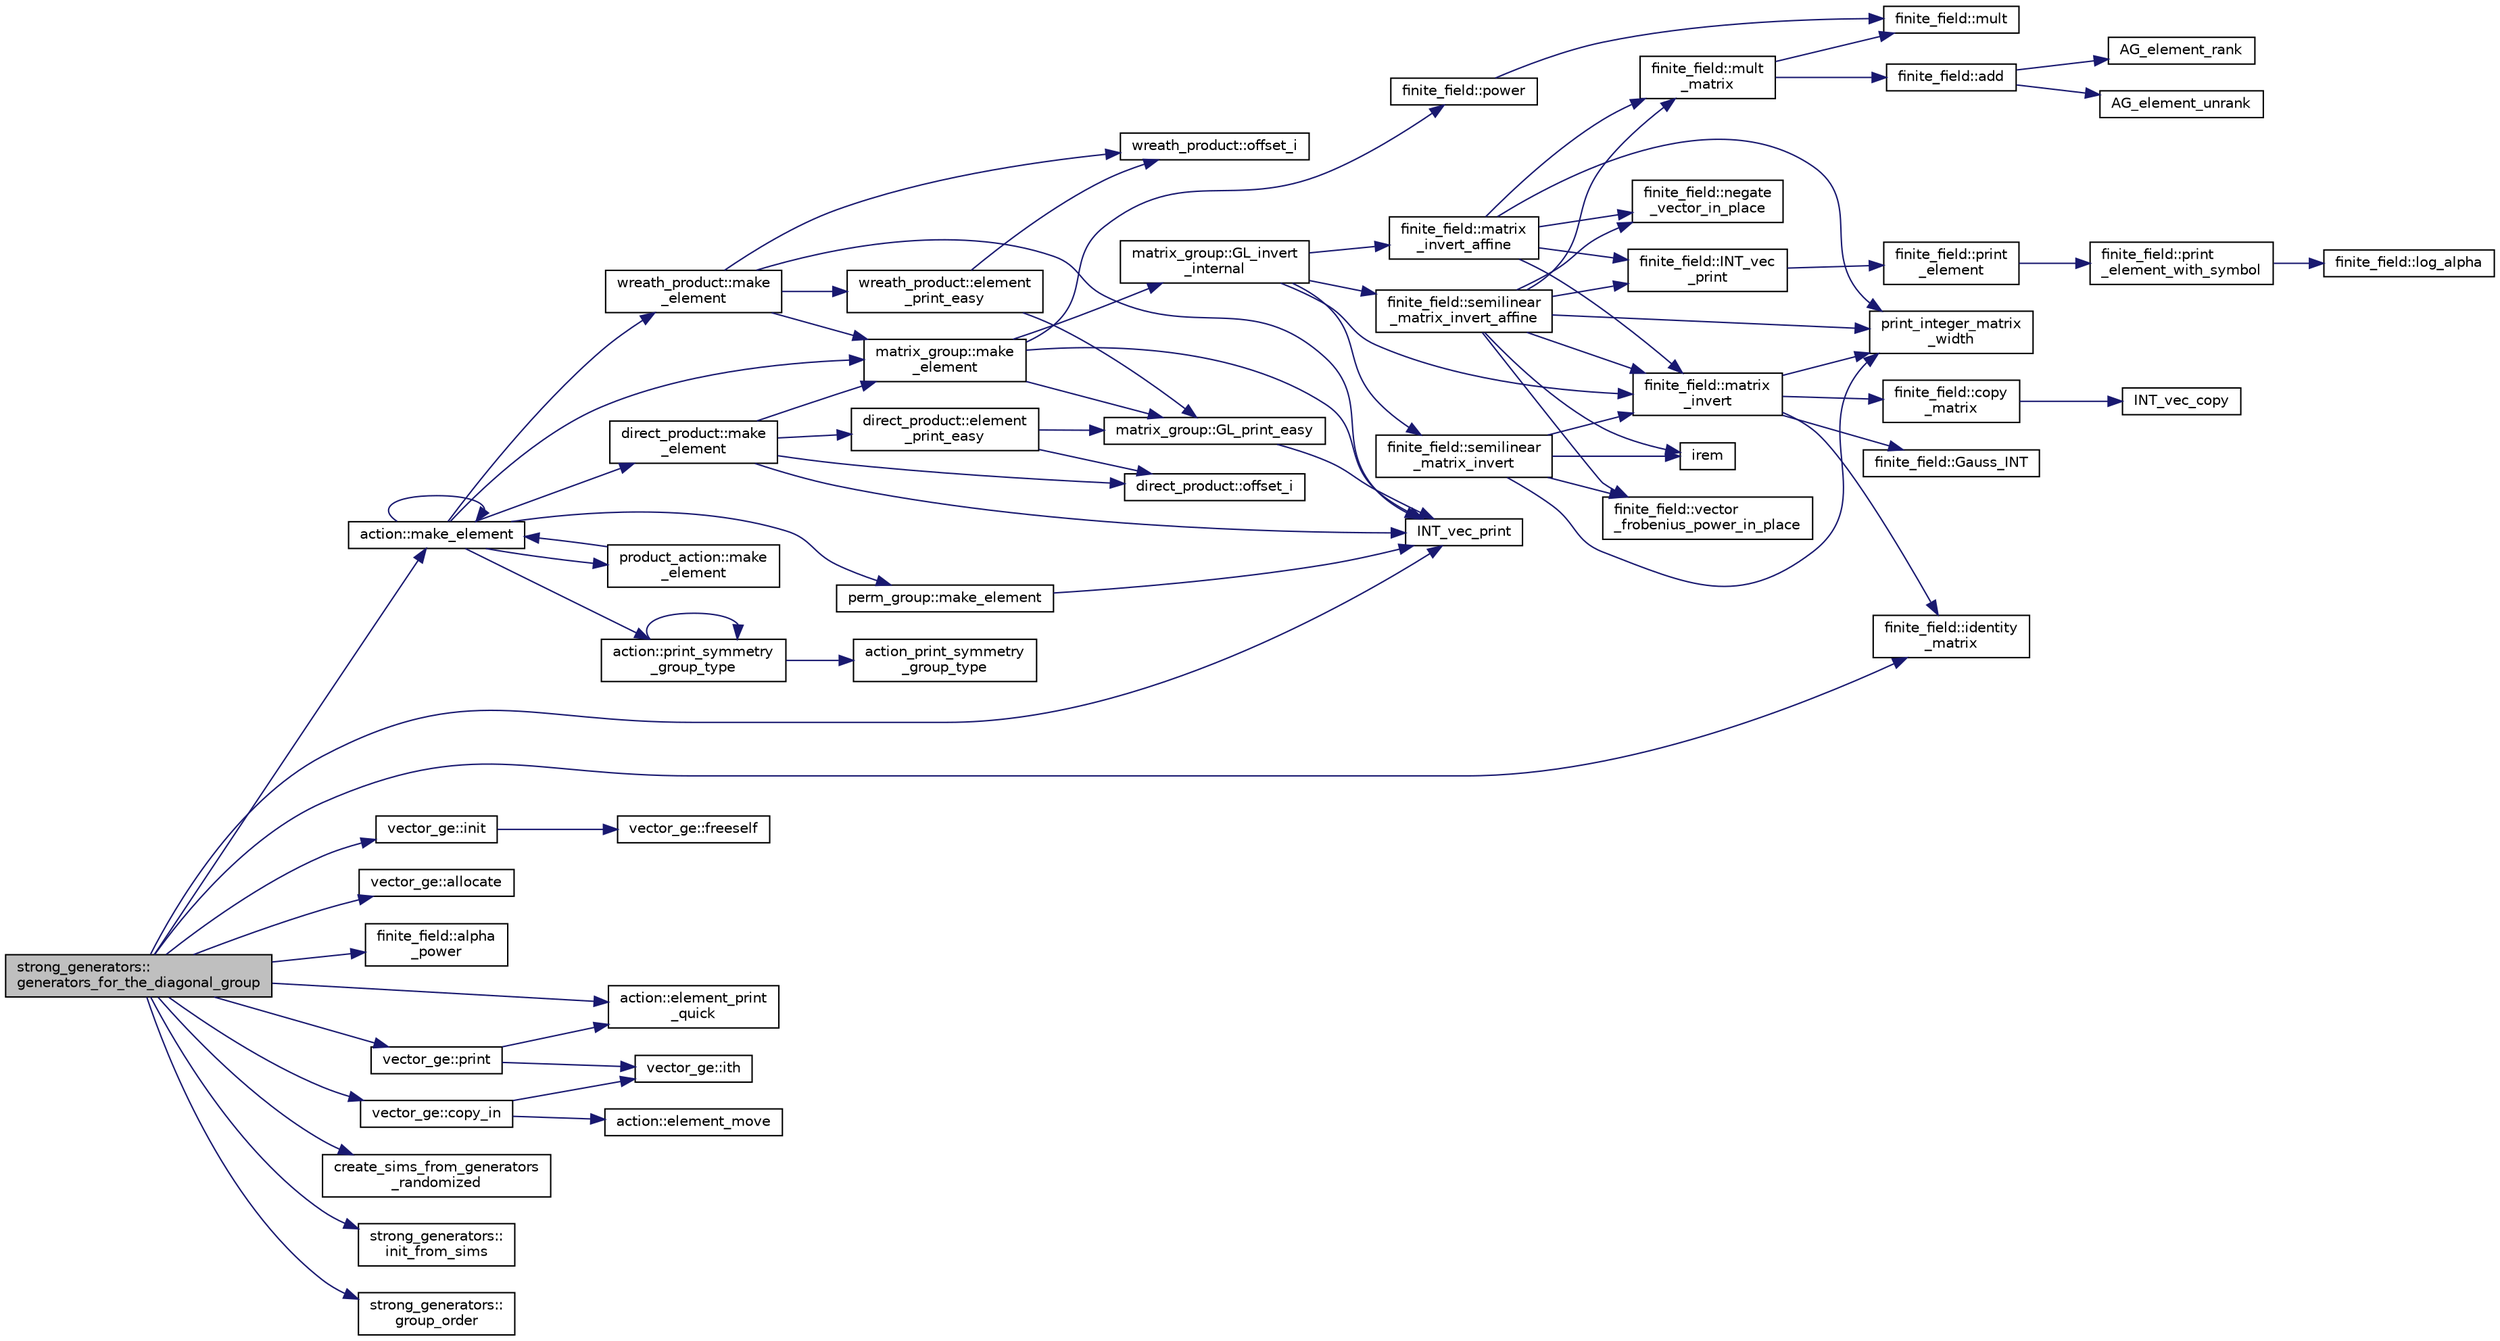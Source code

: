 digraph "strong_generators::generators_for_the_diagonal_group"
{
  edge [fontname="Helvetica",fontsize="10",labelfontname="Helvetica",labelfontsize="10"];
  node [fontname="Helvetica",fontsize="10",shape=record];
  rankdir="LR";
  Node1374 [label="strong_generators::\lgenerators_for_the_diagonal_group",height=0.2,width=0.4,color="black", fillcolor="grey75", style="filled", fontcolor="black"];
  Node1374 -> Node1375 [color="midnightblue",fontsize="10",style="solid",fontname="Helvetica"];
  Node1375 [label="INT_vec_print",height=0.2,width=0.4,color="black", fillcolor="white", style="filled",URL="$df/dbf/sajeeb_8_c.html#a79a5901af0b47dd0d694109543c027fe"];
  Node1374 -> Node1376 [color="midnightblue",fontsize="10",style="solid",fontname="Helvetica"];
  Node1376 [label="vector_ge::init",height=0.2,width=0.4,color="black", fillcolor="white", style="filled",URL="$d4/d6e/classvector__ge.html#afe1d6befd1f1501e6be34afbaa9d30a8"];
  Node1376 -> Node1377 [color="midnightblue",fontsize="10",style="solid",fontname="Helvetica"];
  Node1377 [label="vector_ge::freeself",height=0.2,width=0.4,color="black", fillcolor="white", style="filled",URL="$d4/d6e/classvector__ge.html#aa002e4b715cc73a9b8b367d29700b452"];
  Node1374 -> Node1378 [color="midnightblue",fontsize="10",style="solid",fontname="Helvetica"];
  Node1378 [label="vector_ge::allocate",height=0.2,width=0.4,color="black", fillcolor="white", style="filled",URL="$d4/d6e/classvector__ge.html#a35b062a9201b30f0a87bf87702d243ae"];
  Node1374 -> Node1379 [color="midnightblue",fontsize="10",style="solid",fontname="Helvetica"];
  Node1379 [label="finite_field::identity\l_matrix",height=0.2,width=0.4,color="black", fillcolor="white", style="filled",URL="$df/d5a/classfinite__field.html#a4688997f80b8721560bccec986c23413"];
  Node1374 -> Node1380 [color="midnightblue",fontsize="10",style="solid",fontname="Helvetica"];
  Node1380 [label="finite_field::alpha\l_power",height=0.2,width=0.4,color="black", fillcolor="white", style="filled",URL="$df/d5a/classfinite__field.html#aa1d31b58f7fe2798e20f74890ae29c51"];
  Node1374 -> Node1381 [color="midnightblue",fontsize="10",style="solid",fontname="Helvetica"];
  Node1381 [label="action::make_element",height=0.2,width=0.4,color="black", fillcolor="white", style="filled",URL="$d2/d86/classaction.html#a920fa2a27583fb60bae10e7b282cdd1d"];
  Node1381 -> Node1382 [color="midnightblue",fontsize="10",style="solid",fontname="Helvetica"];
  Node1382 [label="product_action::make\l_element",height=0.2,width=0.4,color="black", fillcolor="white", style="filled",URL="$d8/d74/classproduct__action.html#a1d16f9f3a4be7b3ed6ce0825612a3cd8"];
  Node1382 -> Node1381 [color="midnightblue",fontsize="10",style="solid",fontname="Helvetica"];
  Node1381 -> Node1381 [color="midnightblue",fontsize="10",style="solid",fontname="Helvetica"];
  Node1381 -> Node1383 [color="midnightblue",fontsize="10",style="solid",fontname="Helvetica"];
  Node1383 [label="matrix_group::make\l_element",height=0.2,width=0.4,color="black", fillcolor="white", style="filled",URL="$d3/ded/classmatrix__group.html#adf67c0031ec58afbbc545e65a1cf6845"];
  Node1383 -> Node1375 [color="midnightblue",fontsize="10",style="solid",fontname="Helvetica"];
  Node1383 -> Node1384 [color="midnightblue",fontsize="10",style="solid",fontname="Helvetica"];
  Node1384 [label="finite_field::power",height=0.2,width=0.4,color="black", fillcolor="white", style="filled",URL="$df/d5a/classfinite__field.html#a0437871b8f775f0b2d589188d9ad7e61"];
  Node1384 -> Node1385 [color="midnightblue",fontsize="10",style="solid",fontname="Helvetica"];
  Node1385 [label="finite_field::mult",height=0.2,width=0.4,color="black", fillcolor="white", style="filled",URL="$df/d5a/classfinite__field.html#a24fb5917aa6d4d656fd855b7f44a13b0"];
  Node1383 -> Node1386 [color="midnightblue",fontsize="10",style="solid",fontname="Helvetica"];
  Node1386 [label="matrix_group::GL_invert\l_internal",height=0.2,width=0.4,color="black", fillcolor="white", style="filled",URL="$d3/ded/classmatrix__group.html#ab2b9f8046dee535722e07a92ec3ab0b6"];
  Node1386 -> Node1387 [color="midnightblue",fontsize="10",style="solid",fontname="Helvetica"];
  Node1387 [label="finite_field::semilinear\l_matrix_invert",height=0.2,width=0.4,color="black", fillcolor="white", style="filled",URL="$df/d5a/classfinite__field.html#a940fec6a9c31b10eed2e8d37c5472d93"];
  Node1387 -> Node1388 [color="midnightblue",fontsize="10",style="solid",fontname="Helvetica"];
  Node1388 [label="print_integer_matrix\l_width",height=0.2,width=0.4,color="black", fillcolor="white", style="filled",URL="$d5/db4/io__and__os_8h.html#aa78f3e73fc2179251bd15adbcc31573f"];
  Node1387 -> Node1389 [color="midnightblue",fontsize="10",style="solid",fontname="Helvetica"];
  Node1389 [label="finite_field::matrix\l_invert",height=0.2,width=0.4,color="black", fillcolor="white", style="filled",URL="$df/d5a/classfinite__field.html#a4c017c0edc20fefef3da0db4ef4248f7"];
  Node1389 -> Node1388 [color="midnightblue",fontsize="10",style="solid",fontname="Helvetica"];
  Node1389 -> Node1390 [color="midnightblue",fontsize="10",style="solid",fontname="Helvetica"];
  Node1390 [label="finite_field::copy\l_matrix",height=0.2,width=0.4,color="black", fillcolor="white", style="filled",URL="$df/d5a/classfinite__field.html#a2bfe6d4feabc4f27d253c7702ef9b8cb"];
  Node1390 -> Node1391 [color="midnightblue",fontsize="10",style="solid",fontname="Helvetica"];
  Node1391 [label="INT_vec_copy",height=0.2,width=0.4,color="black", fillcolor="white", style="filled",URL="$df/dbf/sajeeb_8_c.html#ac2d875e27e009af6ec04d17254d11075"];
  Node1389 -> Node1379 [color="midnightblue",fontsize="10",style="solid",fontname="Helvetica"];
  Node1389 -> Node1392 [color="midnightblue",fontsize="10",style="solid",fontname="Helvetica"];
  Node1392 [label="finite_field::Gauss_INT",height=0.2,width=0.4,color="black", fillcolor="white", style="filled",URL="$df/d5a/classfinite__field.html#adb676d2e80341b53751326e3a58beb11"];
  Node1387 -> Node1393 [color="midnightblue",fontsize="10",style="solid",fontname="Helvetica"];
  Node1393 [label="finite_field::vector\l_frobenius_power_in_place",height=0.2,width=0.4,color="black", fillcolor="white", style="filled",URL="$df/d5a/classfinite__field.html#ab56074024300775d943c7943d845df91"];
  Node1387 -> Node1394 [color="midnightblue",fontsize="10",style="solid",fontname="Helvetica"];
  Node1394 [label="irem",height=0.2,width=0.4,color="black", fillcolor="white", style="filled",URL="$de/dc5/algebra__and__number__theory_8h.html#ae753505dbf1e3a9adaaf2f0893dd8c6c"];
  Node1386 -> Node1389 [color="midnightblue",fontsize="10",style="solid",fontname="Helvetica"];
  Node1386 -> Node1395 [color="midnightblue",fontsize="10",style="solid",fontname="Helvetica"];
  Node1395 [label="finite_field::semilinear\l_matrix_invert_affine",height=0.2,width=0.4,color="black", fillcolor="white", style="filled",URL="$df/d5a/classfinite__field.html#a23db70e745bf22d230da684440e1fc59"];
  Node1395 -> Node1388 [color="midnightblue",fontsize="10",style="solid",fontname="Helvetica"];
  Node1395 -> Node1396 [color="midnightblue",fontsize="10",style="solid",fontname="Helvetica"];
  Node1396 [label="finite_field::INT_vec\l_print",height=0.2,width=0.4,color="black", fillcolor="white", style="filled",URL="$df/d5a/classfinite__field.html#a9c33a61dedc197e37b014b6f8dc07f06"];
  Node1396 -> Node1397 [color="midnightblue",fontsize="10",style="solid",fontname="Helvetica"];
  Node1397 [label="finite_field::print\l_element",height=0.2,width=0.4,color="black", fillcolor="white", style="filled",URL="$df/d5a/classfinite__field.html#ab7d1f59c043d7696b8b47c92d0fedad5"];
  Node1397 -> Node1398 [color="midnightblue",fontsize="10",style="solid",fontname="Helvetica"];
  Node1398 [label="finite_field::print\l_element_with_symbol",height=0.2,width=0.4,color="black", fillcolor="white", style="filled",URL="$df/d5a/classfinite__field.html#aa0180c961aa4a0a8934cb4dc82e38a4d"];
  Node1398 -> Node1399 [color="midnightblue",fontsize="10",style="solid",fontname="Helvetica"];
  Node1399 [label="finite_field::log_alpha",height=0.2,width=0.4,color="black", fillcolor="white", style="filled",URL="$df/d5a/classfinite__field.html#a446a83ae0d281ddf44215626f0097305"];
  Node1395 -> Node1389 [color="midnightblue",fontsize="10",style="solid",fontname="Helvetica"];
  Node1395 -> Node1394 [color="midnightblue",fontsize="10",style="solid",fontname="Helvetica"];
  Node1395 -> Node1393 [color="midnightblue",fontsize="10",style="solid",fontname="Helvetica"];
  Node1395 -> Node1400 [color="midnightblue",fontsize="10",style="solid",fontname="Helvetica"];
  Node1400 [label="finite_field::mult\l_matrix",height=0.2,width=0.4,color="black", fillcolor="white", style="filled",URL="$df/d5a/classfinite__field.html#a48517f15dfd7b21c37e0975855f1ada2"];
  Node1400 -> Node1401 [color="midnightblue",fontsize="10",style="solid",fontname="Helvetica"];
  Node1401 [label="finite_field::add",height=0.2,width=0.4,color="black", fillcolor="white", style="filled",URL="$df/d5a/classfinite__field.html#a8f12328a27500f3c7be0c849ebbc9d14"];
  Node1401 -> Node1402 [color="midnightblue",fontsize="10",style="solid",fontname="Helvetica"];
  Node1402 [label="AG_element_unrank",height=0.2,width=0.4,color="black", fillcolor="white", style="filled",URL="$d4/d67/geometry_8h.html#a4a33b86c87b2879b97cfa1327abe2885"];
  Node1401 -> Node1403 [color="midnightblue",fontsize="10",style="solid",fontname="Helvetica"];
  Node1403 [label="AG_element_rank",height=0.2,width=0.4,color="black", fillcolor="white", style="filled",URL="$d4/d67/geometry_8h.html#ab2ac908d07dd8038fd996e26bdc75c17"];
  Node1400 -> Node1385 [color="midnightblue",fontsize="10",style="solid",fontname="Helvetica"];
  Node1395 -> Node1404 [color="midnightblue",fontsize="10",style="solid",fontname="Helvetica"];
  Node1404 [label="finite_field::negate\l_vector_in_place",height=0.2,width=0.4,color="black", fillcolor="white", style="filled",URL="$df/d5a/classfinite__field.html#ad6a305338cfff6d22353ac03c5cd5e03"];
  Node1386 -> Node1405 [color="midnightblue",fontsize="10",style="solid",fontname="Helvetica"];
  Node1405 [label="finite_field::matrix\l_invert_affine",height=0.2,width=0.4,color="black", fillcolor="white", style="filled",URL="$df/d5a/classfinite__field.html#a716c202ca9fcee1911e330f4a5bdba38"];
  Node1405 -> Node1388 [color="midnightblue",fontsize="10",style="solid",fontname="Helvetica"];
  Node1405 -> Node1396 [color="midnightblue",fontsize="10",style="solid",fontname="Helvetica"];
  Node1405 -> Node1389 [color="midnightblue",fontsize="10",style="solid",fontname="Helvetica"];
  Node1405 -> Node1400 [color="midnightblue",fontsize="10",style="solid",fontname="Helvetica"];
  Node1405 -> Node1404 [color="midnightblue",fontsize="10",style="solid",fontname="Helvetica"];
  Node1383 -> Node1406 [color="midnightblue",fontsize="10",style="solid",fontname="Helvetica"];
  Node1406 [label="matrix_group::GL_print_easy",height=0.2,width=0.4,color="black", fillcolor="white", style="filled",URL="$d3/ded/classmatrix__group.html#a3e6f5c276210e8132523150fad82c57e"];
  Node1406 -> Node1375 [color="midnightblue",fontsize="10",style="solid",fontname="Helvetica"];
  Node1381 -> Node1407 [color="midnightblue",fontsize="10",style="solid",fontname="Helvetica"];
  Node1407 [label="wreath_product::make\l_element",height=0.2,width=0.4,color="black", fillcolor="white", style="filled",URL="$d8/dfa/classwreath__product.html#ac47838a579877034b1d2b4cd897625c1"];
  Node1407 -> Node1375 [color="midnightblue",fontsize="10",style="solid",fontname="Helvetica"];
  Node1407 -> Node1383 [color="midnightblue",fontsize="10",style="solid",fontname="Helvetica"];
  Node1407 -> Node1408 [color="midnightblue",fontsize="10",style="solid",fontname="Helvetica"];
  Node1408 [label="wreath_product::offset_i",height=0.2,width=0.4,color="black", fillcolor="white", style="filled",URL="$d8/dfa/classwreath__product.html#a081d6eed767bdd84bc74e555815641c6"];
  Node1407 -> Node1409 [color="midnightblue",fontsize="10",style="solid",fontname="Helvetica"];
  Node1409 [label="wreath_product::element\l_print_easy",height=0.2,width=0.4,color="black", fillcolor="white", style="filled",URL="$d8/dfa/classwreath__product.html#aa1e82da5d4c019c0756b8ebf417ee9dc"];
  Node1409 -> Node1406 [color="midnightblue",fontsize="10",style="solid",fontname="Helvetica"];
  Node1409 -> Node1408 [color="midnightblue",fontsize="10",style="solid",fontname="Helvetica"];
  Node1381 -> Node1410 [color="midnightblue",fontsize="10",style="solid",fontname="Helvetica"];
  Node1410 [label="direct_product::make\l_element",height=0.2,width=0.4,color="black", fillcolor="white", style="filled",URL="$dc/daf/classdirect__product.html#a776efa4be66f9b0481d1f012a14c9dde"];
  Node1410 -> Node1375 [color="midnightblue",fontsize="10",style="solid",fontname="Helvetica"];
  Node1410 -> Node1383 [color="midnightblue",fontsize="10",style="solid",fontname="Helvetica"];
  Node1410 -> Node1411 [color="midnightblue",fontsize="10",style="solid",fontname="Helvetica"];
  Node1411 [label="direct_product::offset_i",height=0.2,width=0.4,color="black", fillcolor="white", style="filled",URL="$dc/daf/classdirect__product.html#a2ec3643bd7223e53c00451d1fe832f20"];
  Node1410 -> Node1412 [color="midnightblue",fontsize="10",style="solid",fontname="Helvetica"];
  Node1412 [label="direct_product::element\l_print_easy",height=0.2,width=0.4,color="black", fillcolor="white", style="filled",URL="$dc/daf/classdirect__product.html#a532daead19e5c7977ce9928dafab79ac"];
  Node1412 -> Node1406 [color="midnightblue",fontsize="10",style="solid",fontname="Helvetica"];
  Node1412 -> Node1411 [color="midnightblue",fontsize="10",style="solid",fontname="Helvetica"];
  Node1381 -> Node1413 [color="midnightblue",fontsize="10",style="solid",fontname="Helvetica"];
  Node1413 [label="perm_group::make_element",height=0.2,width=0.4,color="black", fillcolor="white", style="filled",URL="$df/d0a/classperm__group.html#a52c1c9e55966809c1e30aad80df87774"];
  Node1413 -> Node1375 [color="midnightblue",fontsize="10",style="solid",fontname="Helvetica"];
  Node1381 -> Node1414 [color="midnightblue",fontsize="10",style="solid",fontname="Helvetica"];
  Node1414 [label="action::print_symmetry\l_group_type",height=0.2,width=0.4,color="black", fillcolor="white", style="filled",URL="$d2/d86/classaction.html#aed811766c7e64fe2c853df8b0b67aa6e"];
  Node1414 -> Node1415 [color="midnightblue",fontsize="10",style="solid",fontname="Helvetica"];
  Node1415 [label="action_print_symmetry\l_group_type",height=0.2,width=0.4,color="black", fillcolor="white", style="filled",URL="$d5/d90/action__global_8_c.html#a03666b9440c4962148eba7905b9f843c"];
  Node1414 -> Node1414 [color="midnightblue",fontsize="10",style="solid",fontname="Helvetica"];
  Node1374 -> Node1416 [color="midnightblue",fontsize="10",style="solid",fontname="Helvetica"];
  Node1416 [label="action::element_print\l_quick",height=0.2,width=0.4,color="black", fillcolor="white", style="filled",URL="$d2/d86/classaction.html#a4844680cf6750396f76494a28655265b"];
  Node1374 -> Node1417 [color="midnightblue",fontsize="10",style="solid",fontname="Helvetica"];
  Node1417 [label="vector_ge::copy_in",height=0.2,width=0.4,color="black", fillcolor="white", style="filled",URL="$d4/d6e/classvector__ge.html#ad02ebf2d4e8bbf095685aea921999145"];
  Node1417 -> Node1418 [color="midnightblue",fontsize="10",style="solid",fontname="Helvetica"];
  Node1418 [label="vector_ge::ith",height=0.2,width=0.4,color="black", fillcolor="white", style="filled",URL="$d4/d6e/classvector__ge.html#a1ff002e8b746a9beb119d57dcd4a15ff"];
  Node1417 -> Node1419 [color="midnightblue",fontsize="10",style="solid",fontname="Helvetica"];
  Node1419 [label="action::element_move",height=0.2,width=0.4,color="black", fillcolor="white", style="filled",URL="$d2/d86/classaction.html#a550947491bbb534d3d7951f50198a874"];
  Node1374 -> Node1420 [color="midnightblue",fontsize="10",style="solid",fontname="Helvetica"];
  Node1420 [label="create_sims_from_generators\l_randomized",height=0.2,width=0.4,color="black", fillcolor="white", style="filled",URL="$d2/d3a/group__theory_8h.html#a7cd5415a9a6008da180e405ec41a351f"];
  Node1374 -> Node1421 [color="midnightblue",fontsize="10",style="solid",fontname="Helvetica"];
  Node1421 [label="strong_generators::\linit_from_sims",height=0.2,width=0.4,color="black", fillcolor="white", style="filled",URL="$dc/d09/classstrong__generators.html#a2b997decdab82e889c1151f29a846a66"];
  Node1374 -> Node1422 [color="midnightblue",fontsize="10",style="solid",fontname="Helvetica"];
  Node1422 [label="strong_generators::\lgroup_order",height=0.2,width=0.4,color="black", fillcolor="white", style="filled",URL="$dc/d09/classstrong__generators.html#a91f453c2bfd6502b96f4b4eed16beb20"];
  Node1374 -> Node1423 [color="midnightblue",fontsize="10",style="solid",fontname="Helvetica"];
  Node1423 [label="vector_ge::print",height=0.2,width=0.4,color="black", fillcolor="white", style="filled",URL="$d4/d6e/classvector__ge.html#a0d260cce035c20b32d7989c50670aa8a"];
  Node1423 -> Node1416 [color="midnightblue",fontsize="10",style="solid",fontname="Helvetica"];
  Node1423 -> Node1418 [color="midnightblue",fontsize="10",style="solid",fontname="Helvetica"];
}

